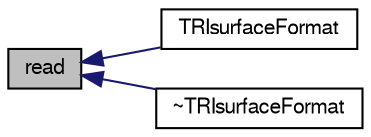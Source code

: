 digraph "read"
{
  bgcolor="transparent";
  edge [fontname="FreeSans",fontsize="10",labelfontname="FreeSans",labelfontsize="10"];
  node [fontname="FreeSans",fontsize="10",shape=record];
  rankdir="LR";
  Node368 [label="read",height=0.2,width=0.4,color="black", fillcolor="grey75", style="filled", fontcolor="black"];
  Node368 -> Node369 [dir="back",color="midnightblue",fontsize="10",style="solid",fontname="FreeSans"];
  Node369 [label="TRIsurfaceFormat",height=0.2,width=0.4,color="black",URL="$a29658.html#a329da1c0bfd00a239e1b2bd24ce97208",tooltip="Construct from file name. "];
  Node368 -> Node370 [dir="back",color="midnightblue",fontsize="10",style="solid",fontname="FreeSans"];
  Node370 [label="~TRIsurfaceFormat",height=0.2,width=0.4,color="black",URL="$a29658.html#adb51900510ab2b130a933d3bce2d9371",tooltip="Destructor. "];
}
